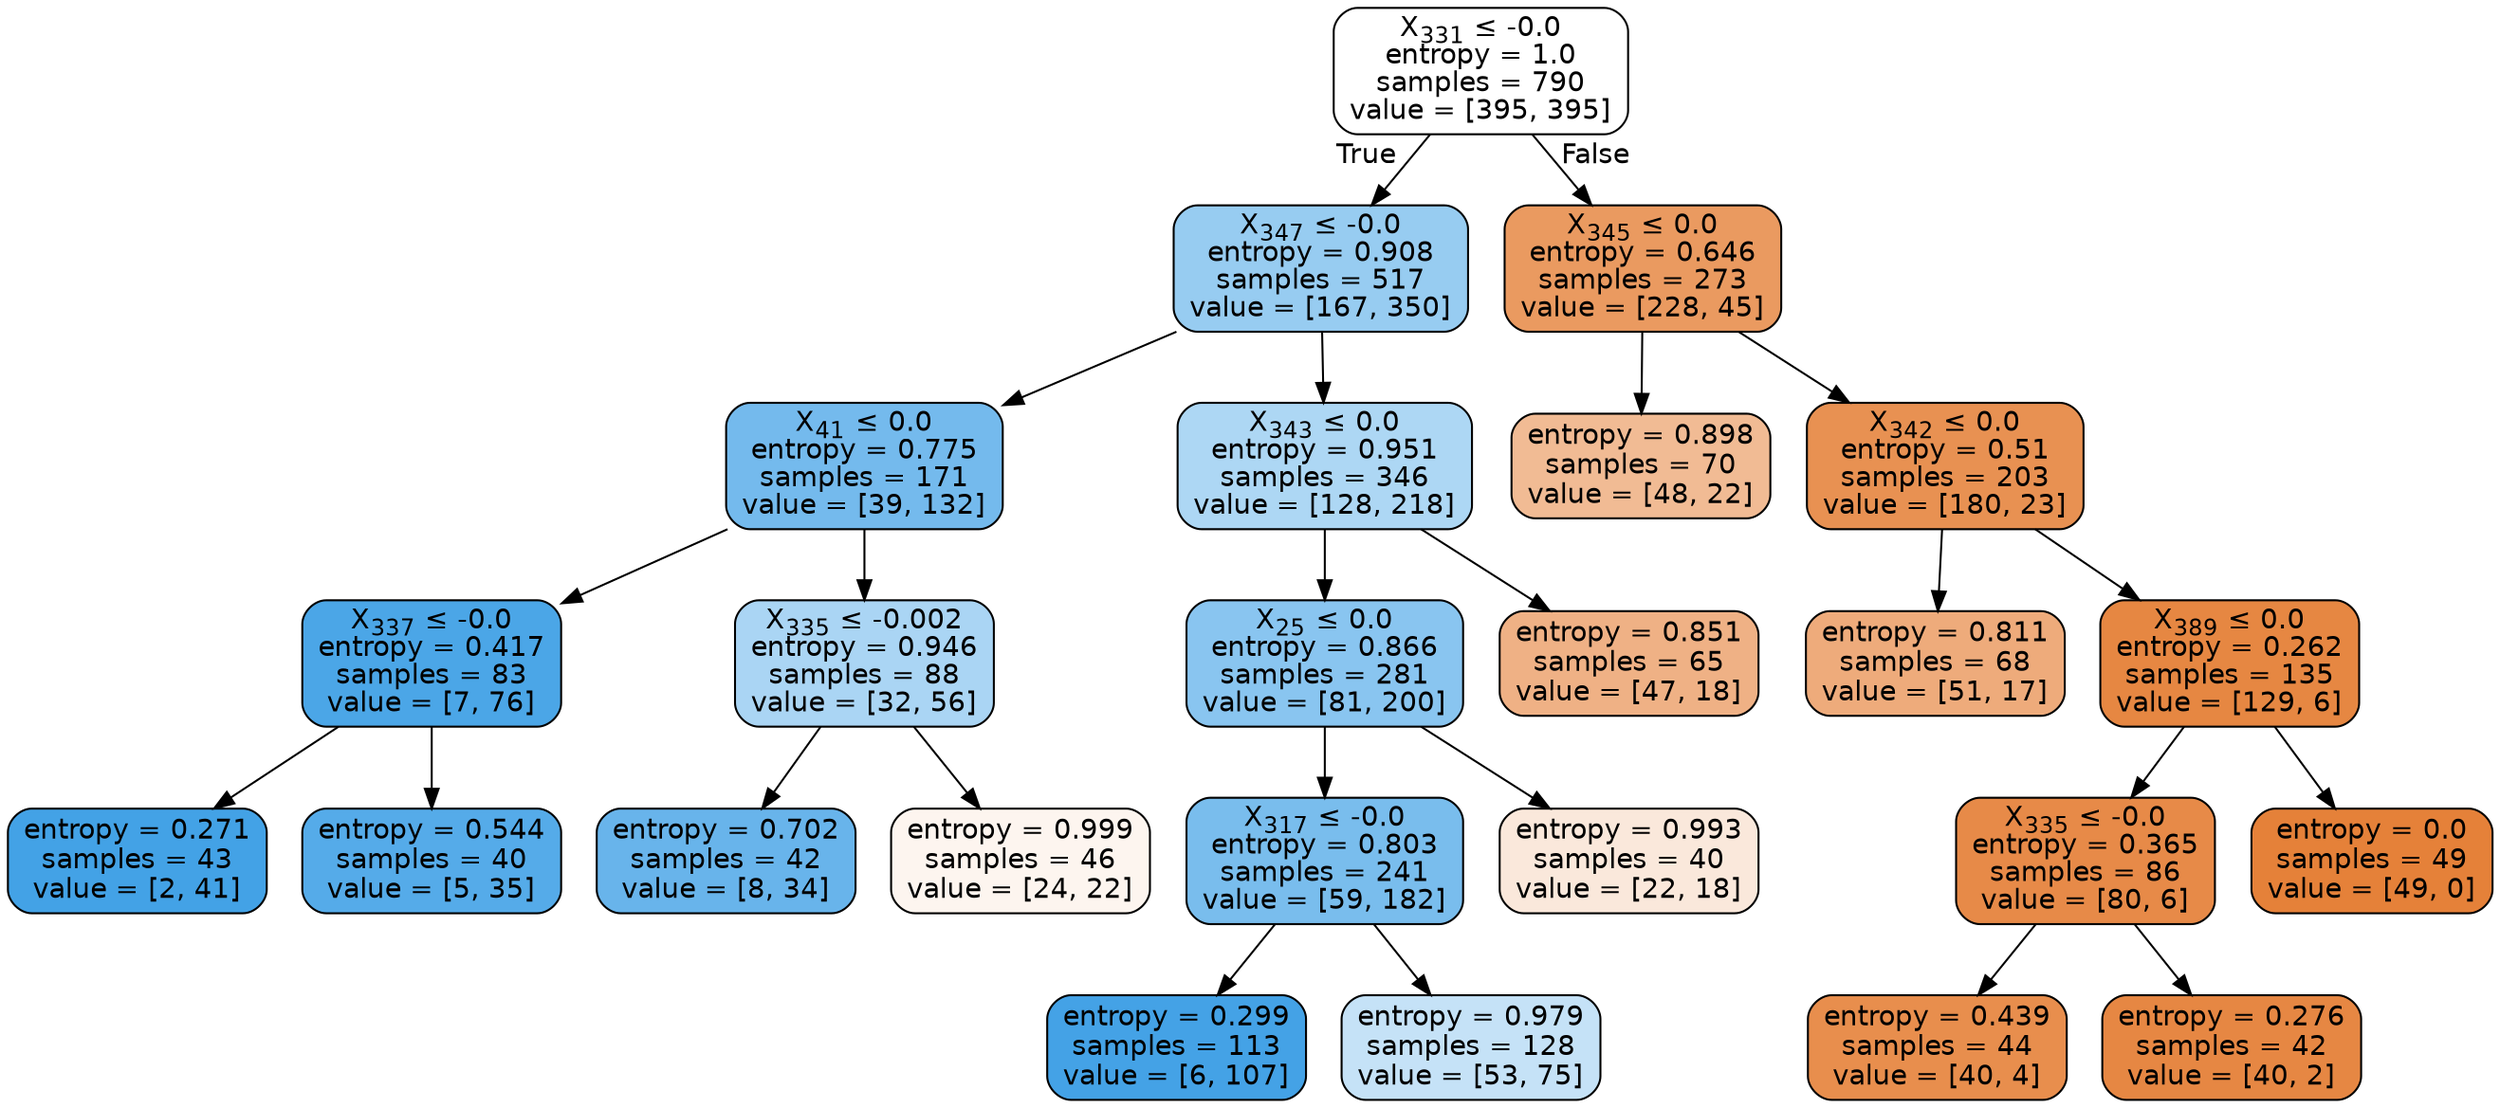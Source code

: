digraph Tree {
node [shape=box, style="filled, rounded", color="black", fontname=helvetica] ;
edge [fontname=helvetica] ;
0 [label=<X<SUB>331</SUB> &le; -0.0<br/>entropy = 1.0<br/>samples = 790<br/>value = [395, 395]>, fillcolor="#ffffff"] ;
1 [label=<X<SUB>347</SUB> &le; -0.0<br/>entropy = 0.908<br/>samples = 517<br/>value = [167, 350]>, fillcolor="#97ccf1"] ;
0 -> 1 [labeldistance=2.5, labelangle=45, headlabel="True"] ;
2 [label=<X<SUB>41</SUB> &le; 0.0<br/>entropy = 0.775<br/>samples = 171<br/>value = [39, 132]>, fillcolor="#74baed"] ;
1 -> 2 ;
3 [label=<X<SUB>337</SUB> &le; -0.0<br/>entropy = 0.417<br/>samples = 83<br/>value = [7, 76]>, fillcolor="#4ba6e7"] ;
2 -> 3 ;
4 [label=<entropy = 0.271<br/>samples = 43<br/>value = [2, 41]>, fillcolor="#43a2e6"] ;
3 -> 4 ;
5 [label=<entropy = 0.544<br/>samples = 40<br/>value = [5, 35]>, fillcolor="#55abe9"] ;
3 -> 5 ;
6 [label=<X<SUB>335</SUB> &le; -0.002<br/>entropy = 0.946<br/>samples = 88<br/>value = [32, 56]>, fillcolor="#aad5f4"] ;
2 -> 6 ;
7 [label=<entropy = 0.702<br/>samples = 42<br/>value = [8, 34]>, fillcolor="#68b4eb"] ;
6 -> 7 ;
8 [label=<entropy = 0.999<br/>samples = 46<br/>value = [24, 22]>, fillcolor="#fdf5ef"] ;
6 -> 8 ;
9 [label=<X<SUB>343</SUB> &le; 0.0<br/>entropy = 0.951<br/>samples = 346<br/>value = [128, 218]>, fillcolor="#add7f4"] ;
1 -> 9 ;
10 [label=<X<SUB>25</SUB> &le; 0.0<br/>entropy = 0.866<br/>samples = 281<br/>value = [81, 200]>, fillcolor="#89c5f0"] ;
9 -> 10 ;
11 [label=<X<SUB>317</SUB> &le; -0.0<br/>entropy = 0.803<br/>samples = 241<br/>value = [59, 182]>, fillcolor="#79bded"] ;
10 -> 11 ;
12 [label=<entropy = 0.299<br/>samples = 113<br/>value = [6, 107]>, fillcolor="#44a2e6"] ;
11 -> 12 ;
13 [label=<entropy = 0.979<br/>samples = 128<br/>value = [53, 75]>, fillcolor="#c5e2f7"] ;
11 -> 13 ;
14 [label=<entropy = 0.993<br/>samples = 40<br/>value = [22, 18]>, fillcolor="#fae8db"] ;
10 -> 14 ;
15 [label=<entropy = 0.851<br/>samples = 65<br/>value = [47, 18]>, fillcolor="#efb185"] ;
9 -> 15 ;
16 [label=<X<SUB>345</SUB> &le; 0.0<br/>entropy = 0.646<br/>samples = 273<br/>value = [228, 45]>, fillcolor="#ea9a60"] ;
0 -> 16 [labeldistance=2.5, labelangle=-45, headlabel="False"] ;
17 [label=<entropy = 0.898<br/>samples = 70<br/>value = [48, 22]>, fillcolor="#f1bb94"] ;
16 -> 17 ;
18 [label=<X<SUB>342</SUB> &le; 0.0<br/>entropy = 0.51<br/>samples = 203<br/>value = [180, 23]>, fillcolor="#e89152"] ;
16 -> 18 ;
19 [label=<entropy = 0.811<br/>samples = 68<br/>value = [51, 17]>, fillcolor="#eeab7b"] ;
18 -> 19 ;
20 [label=<X<SUB>389</SUB> &le; 0.0<br/>entropy = 0.262<br/>samples = 135<br/>value = [129, 6]>, fillcolor="#e68742"] ;
18 -> 20 ;
21 [label=<X<SUB>335</SUB> &le; -0.0<br/>entropy = 0.365<br/>samples = 86<br/>value = [80, 6]>, fillcolor="#e78a48"] ;
20 -> 21 ;
22 [label=<entropy = 0.439<br/>samples = 44<br/>value = [40, 4]>, fillcolor="#e88e4d"] ;
21 -> 22 ;
23 [label=<entropy = 0.276<br/>samples = 42<br/>value = [40, 2]>, fillcolor="#e68743"] ;
21 -> 23 ;
24 [label=<entropy = 0.0<br/>samples = 49<br/>value = [49, 0]>, fillcolor="#e58139"] ;
20 -> 24 ;
}